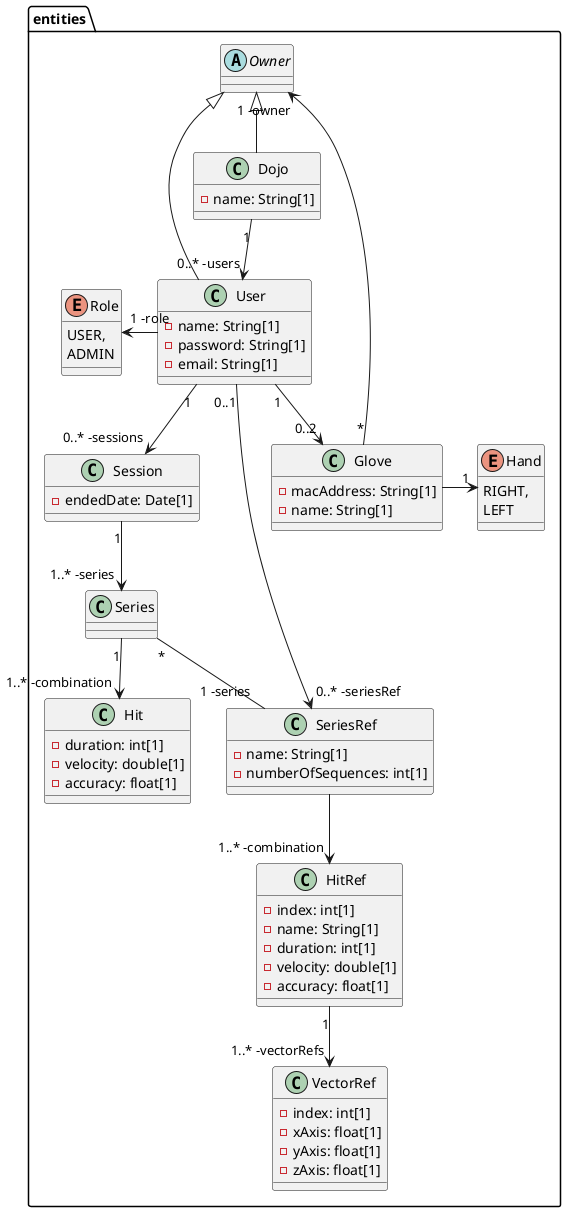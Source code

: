 @startuml
package entities {
    'abstract class Entity {
    '    -id: double[1]
    '    -creationDate: Date[1]
    '}
    abstract class Owner {

    }
    class User {
        -name: String[1]
        -password: String[1]
        -email: String[1]
    }
    class Dojo {
        -name: String[1]
    }
    class Glove {
        -macAddress: String[1]
        -name: String[1]
    }
    enum Hand {
        RIGHT,
        LEFT
    }
    enum Role {
        USER,
        ADMIN
    }
    class Session {
        -endedDate: Date[1]
    }
    class Series {

    }
    class Hit {
        -duration: int[1]
        -velocity: double[1]
        -accuracy: float[1]
    }
    class HitRef {
        -index: int[1]
        -name: String[1]
        -duration: int[1]
        -velocity: double[1]
        -accuracy: float[1]
    }
    class SeriesRef {
        -name: String[1]
        -numberOfSequences: int[1]
    }
    class VectorRef {
        -index: int[1]
        -xAxis: float[1]
        -yAxis: float[1]
        -zAxis: float[1]
    }
    'Entity <|-- Owner
    'Entity <|-- Glove
    'Entity <|-- Session
    'Entity <|-- Set
    'Entity <|-- Hit
    'Entity <|-- SetRef
    'Entity <|-- VectorRef
    Owner <|-- User
    Owner <|-- Dojo
    User "1" --> "0..* -sessions" Session
    Session "1" --> "1..* -series" Series
    Series "1" --> "1..* -combination" Hit
    SeriesRef --> "1..* -combination" HitRef
    SeriesRef "0..* -seriesRef" <-- "0..1" User
    HitRef "1" --> "1..* -vectorRefs" VectorRef
    Series "*" -- "1 -series" SeriesRef
    Owner "1 -owner" <-- "*"  Glove
    Dojo "1" --> "0..* -users" User
    User "1" --> "0..2" Glove
    User -left-> "1 -role" Role
    Glove -> "1" Hand
}
@enduml